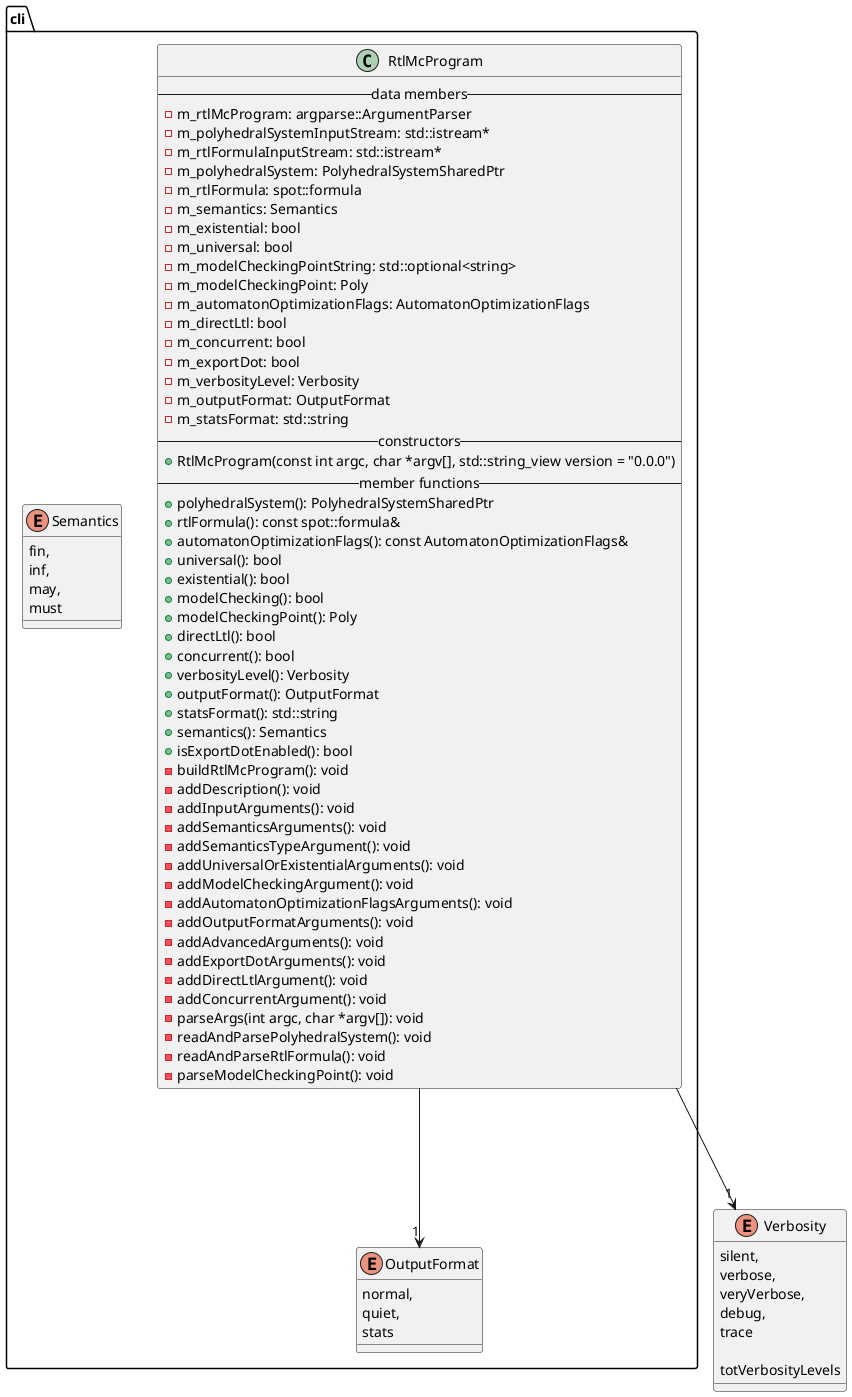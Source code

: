 @startuml

package cli {
    class RtlMcProgram {
        --data members--
        -m_rtlMcProgram: argparse::ArgumentParser
        -m_polyhedralSystemInputStream: std::istream*
        -m_rtlFormulaInputStream: std::istream*
        -m_polyhedralSystem: PolyhedralSystemSharedPtr
        -m_rtlFormula: spot::formula
        -m_semantics: Semantics
        -m_existential: bool
        -m_universal: bool
        -m_modelCheckingPointString: std::optional<string>
        -m_modelCheckingPoint: Poly
        -m_automatonOptimizationFlags: AutomatonOptimizationFlags
        -m_directLtl: bool
        -m_concurrent: bool
        -m_exportDot: bool
        -m_verbosityLevel: Verbosity
        -m_outputFormat: OutputFormat
        -m_statsFormat: std::string
        --constructors--
        +RtlMcProgram(const int argc, char *argv[], std::string_view version = "0.0.0")
        --member functions--
        +polyhedralSystem(): PolyhedralSystemSharedPtr
        +rtlFormula(): const spot::formula&
        +automatonOptimizationFlags(): const AutomatonOptimizationFlags&
        +universal(): bool
        +existential(): bool
        +modelChecking(): bool
        +modelCheckingPoint(): Poly
        +directLtl(): bool
        +concurrent(): bool
        +verbosityLevel(): Verbosity
        +outputFormat(): OutputFormat
        +statsFormat(): std::string
        +semantics(): Semantics
        +isExportDotEnabled(): bool
        -buildRtlMcProgram(): void
        -addDescription(): void
        -addInputArguments(): void
        -addSemanticsArguments(): void
        -addSemanticsTypeArgument(): void
        -addUniversalOrExistentialArguments(): void
        -addModelCheckingArgument(): void
        -addAutomatonOptimizationFlagsArguments(): void
        -addOutputFormatArguments(): void
        -addAdvancedArguments(): void
        -addExportDotArguments(): void
        -addDirectLtlArgument(): void
        -addConcurrentArgument(): void
        -parseArgs(int argc, char *argv[]): void
        -readAndParsePolyhedralSystem(): void
        -readAndParseRtlFormula(): void
        -parseModelCheckingPoint(): void
    }

    enum Semantics {
        fin,
        inf,
        may,
        must
    }

    enum OutputFormat {
        normal,
        quiet,
        stats
    }
}

enum Verbosity {
    silent,
    verbose,
    veryVerbose,
    debug,
    trace

    totVerbosityLevels
}
RtlMcProgram ---> "1" Verbosity
RtlMcProgram ---> "1" OutputFormat

@enduml
